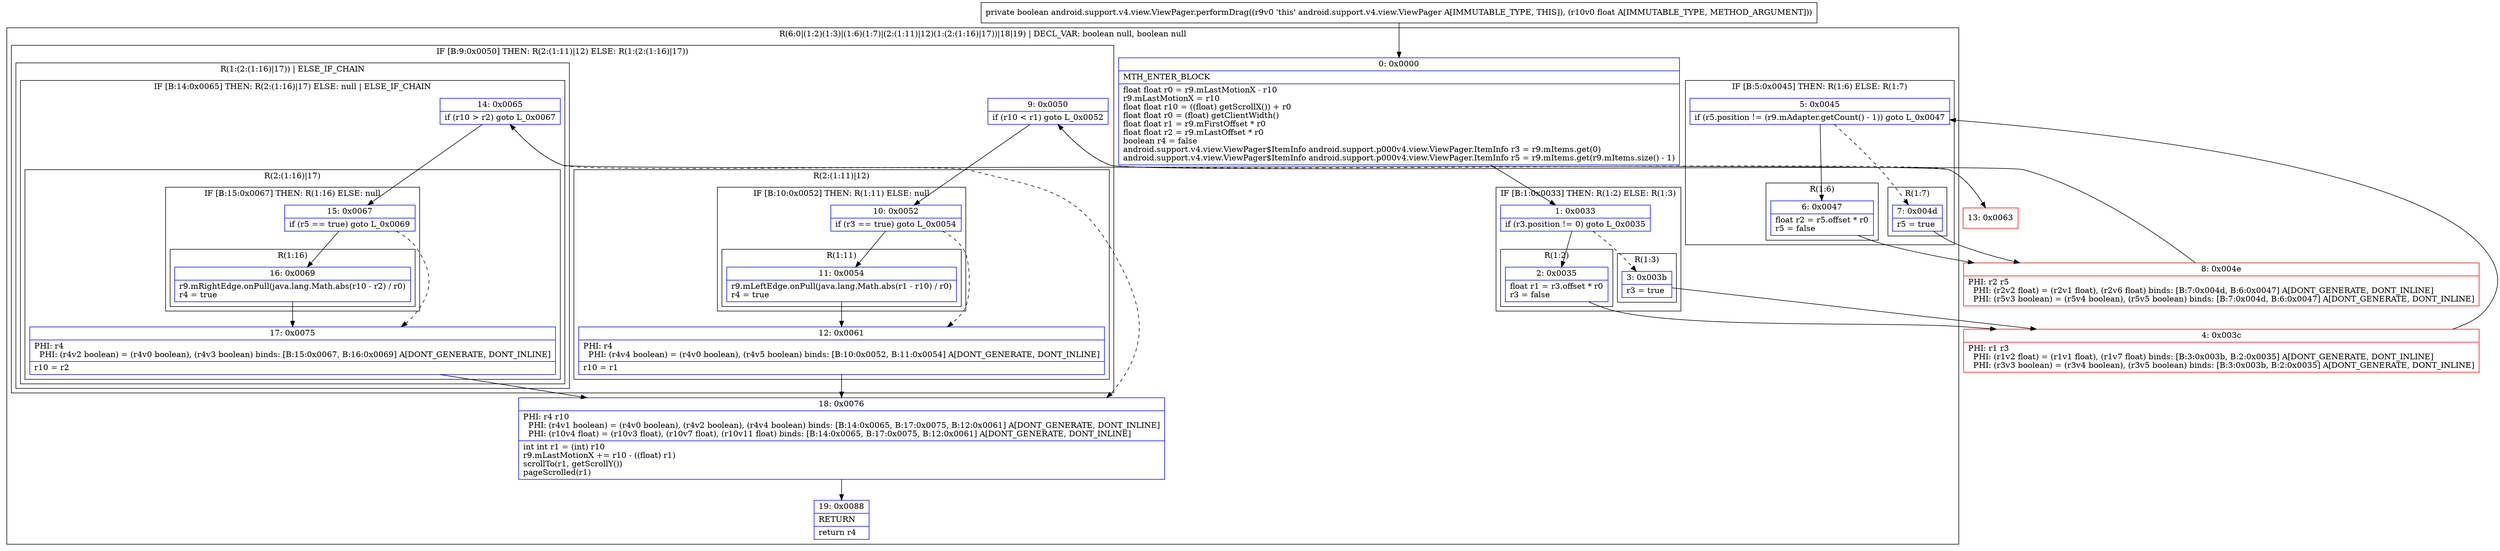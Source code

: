 digraph "CFG forandroid.support.v4.view.ViewPager.performDrag(F)Z" {
subgraph cluster_Region_1180350120 {
label = "R(6:0|(1:2)(1:3)|(1:6)(1:7)|(2:(1:11)|12)(1:(2:(1:16)|17))|18|19) | DECL_VAR: boolean null, boolean null\l";
node [shape=record,color=blue];
Node_0 [shape=record,label="{0\:\ 0x0000|MTH_ENTER_BLOCK\l|float float r0 = r9.mLastMotionX \- r10\lr9.mLastMotionX = r10\lfloat float r10 = ((float) getScrollX()) + r0\lfloat float r0 = (float) getClientWidth()\lfloat float r1 = r9.mFirstOffset * r0\lfloat float r2 = r9.mLastOffset * r0\lboolean r4 = false\landroid.support.v4.view.ViewPager$ItemInfo android.support.p000v4.view.ViewPager.ItemInfo r3 = r9.mItems.get(0)\landroid.support.v4.view.ViewPager$ItemInfo android.support.p000v4.view.ViewPager.ItemInfo r5 = r9.mItems.get(r9.mItems.size() \- 1)\l}"];
subgraph cluster_IfRegion_482646064 {
label = "IF [B:1:0x0033] THEN: R(1:2) ELSE: R(1:3)";
node [shape=record,color=blue];
Node_1 [shape=record,label="{1\:\ 0x0033|if (r3.position != 0) goto L_0x0035\l}"];
subgraph cluster_Region_1870799422 {
label = "R(1:2)";
node [shape=record,color=blue];
Node_2 [shape=record,label="{2\:\ 0x0035|float r1 = r3.offset * r0\lr3 = false\l}"];
}
subgraph cluster_Region_1594212027 {
label = "R(1:3)";
node [shape=record,color=blue];
Node_3 [shape=record,label="{3\:\ 0x003b|r3 = true\l}"];
}
}
subgraph cluster_IfRegion_568912746 {
label = "IF [B:5:0x0045] THEN: R(1:6) ELSE: R(1:7)";
node [shape=record,color=blue];
Node_5 [shape=record,label="{5\:\ 0x0045|if (r5.position != (r9.mAdapter.getCount() \- 1)) goto L_0x0047\l}"];
subgraph cluster_Region_153312674 {
label = "R(1:6)";
node [shape=record,color=blue];
Node_6 [shape=record,label="{6\:\ 0x0047|float r2 = r5.offset * r0\lr5 = false\l}"];
}
subgraph cluster_Region_1289234100 {
label = "R(1:7)";
node [shape=record,color=blue];
Node_7 [shape=record,label="{7\:\ 0x004d|r5 = true\l}"];
}
}
subgraph cluster_IfRegion_1045787469 {
label = "IF [B:9:0x0050] THEN: R(2:(1:11)|12) ELSE: R(1:(2:(1:16)|17))";
node [shape=record,color=blue];
Node_9 [shape=record,label="{9\:\ 0x0050|if (r10 \< r1) goto L_0x0052\l}"];
subgraph cluster_Region_840797088 {
label = "R(2:(1:11)|12)";
node [shape=record,color=blue];
subgraph cluster_IfRegion_635073298 {
label = "IF [B:10:0x0052] THEN: R(1:11) ELSE: null";
node [shape=record,color=blue];
Node_10 [shape=record,label="{10\:\ 0x0052|if (r3 == true) goto L_0x0054\l}"];
subgraph cluster_Region_757693913 {
label = "R(1:11)";
node [shape=record,color=blue];
Node_11 [shape=record,label="{11\:\ 0x0054|r9.mLeftEdge.onPull(java.lang.Math.abs(r1 \- r10) \/ r0)\lr4 = true\l}"];
}
}
Node_12 [shape=record,label="{12\:\ 0x0061|PHI: r4 \l  PHI: (r4v4 boolean) = (r4v0 boolean), (r4v5 boolean) binds: [B:10:0x0052, B:11:0x0054] A[DONT_GENERATE, DONT_INLINE]\l|r10 = r1\l}"];
}
subgraph cluster_Region_1908302752 {
label = "R(1:(2:(1:16)|17)) | ELSE_IF_CHAIN\l";
node [shape=record,color=blue];
subgraph cluster_IfRegion_608581248 {
label = "IF [B:14:0x0065] THEN: R(2:(1:16)|17) ELSE: null | ELSE_IF_CHAIN\l";
node [shape=record,color=blue];
Node_14 [shape=record,label="{14\:\ 0x0065|if (r10 \> r2) goto L_0x0067\l}"];
subgraph cluster_Region_220235988 {
label = "R(2:(1:16)|17)";
node [shape=record,color=blue];
subgraph cluster_IfRegion_1699120282 {
label = "IF [B:15:0x0067] THEN: R(1:16) ELSE: null";
node [shape=record,color=blue];
Node_15 [shape=record,label="{15\:\ 0x0067|if (r5 == true) goto L_0x0069\l}"];
subgraph cluster_Region_2052651299 {
label = "R(1:16)";
node [shape=record,color=blue];
Node_16 [shape=record,label="{16\:\ 0x0069|r9.mRightEdge.onPull(java.lang.Math.abs(r10 \- r2) \/ r0)\lr4 = true\l}"];
}
}
Node_17 [shape=record,label="{17\:\ 0x0075|PHI: r4 \l  PHI: (r4v2 boolean) = (r4v0 boolean), (r4v3 boolean) binds: [B:15:0x0067, B:16:0x0069] A[DONT_GENERATE, DONT_INLINE]\l|r10 = r2\l}"];
}
}
}
}
Node_18 [shape=record,label="{18\:\ 0x0076|PHI: r4 r10 \l  PHI: (r4v1 boolean) = (r4v0 boolean), (r4v2 boolean), (r4v4 boolean) binds: [B:14:0x0065, B:17:0x0075, B:12:0x0061] A[DONT_GENERATE, DONT_INLINE]\l  PHI: (r10v4 float) = (r10v3 float), (r10v7 float), (r10v11 float) binds: [B:14:0x0065, B:17:0x0075, B:12:0x0061] A[DONT_GENERATE, DONT_INLINE]\l|int int r1 = (int) r10\lr9.mLastMotionX += r10 \- ((float) r1)\lscrollTo(r1, getScrollY())\lpageScrolled(r1)\l}"];
Node_19 [shape=record,label="{19\:\ 0x0088|RETURN\l|return r4\l}"];
}
Node_4 [shape=record,color=red,label="{4\:\ 0x003c|PHI: r1 r3 \l  PHI: (r1v2 float) = (r1v1 float), (r1v7 float) binds: [B:3:0x003b, B:2:0x0035] A[DONT_GENERATE, DONT_INLINE]\l  PHI: (r3v3 boolean) = (r3v4 boolean), (r3v5 boolean) binds: [B:3:0x003b, B:2:0x0035] A[DONT_GENERATE, DONT_INLINE]\l}"];
Node_8 [shape=record,color=red,label="{8\:\ 0x004e|PHI: r2 r5 \l  PHI: (r2v2 float) = (r2v1 float), (r2v6 float) binds: [B:7:0x004d, B:6:0x0047] A[DONT_GENERATE, DONT_INLINE]\l  PHI: (r5v3 boolean) = (r5v4 boolean), (r5v5 boolean) binds: [B:7:0x004d, B:6:0x0047] A[DONT_GENERATE, DONT_INLINE]\l}"];
Node_13 [shape=record,color=red,label="{13\:\ 0x0063}"];
MethodNode[shape=record,label="{private boolean android.support.v4.view.ViewPager.performDrag((r9v0 'this' android.support.v4.view.ViewPager A[IMMUTABLE_TYPE, THIS]), (r10v0 float A[IMMUTABLE_TYPE, METHOD_ARGUMENT])) }"];
MethodNode -> Node_0;
Node_0 -> Node_1;
Node_1 -> Node_2;
Node_1 -> Node_3[style=dashed];
Node_2 -> Node_4;
Node_3 -> Node_4;
Node_5 -> Node_6;
Node_5 -> Node_7[style=dashed];
Node_6 -> Node_8;
Node_7 -> Node_8;
Node_9 -> Node_10;
Node_9 -> Node_13[style=dashed];
Node_10 -> Node_11;
Node_10 -> Node_12[style=dashed];
Node_11 -> Node_12;
Node_12 -> Node_18;
Node_14 -> Node_15;
Node_14 -> Node_18[style=dashed];
Node_15 -> Node_16;
Node_15 -> Node_17[style=dashed];
Node_16 -> Node_17;
Node_17 -> Node_18;
Node_18 -> Node_19;
Node_4 -> Node_5;
Node_8 -> Node_9;
Node_13 -> Node_14;
}

